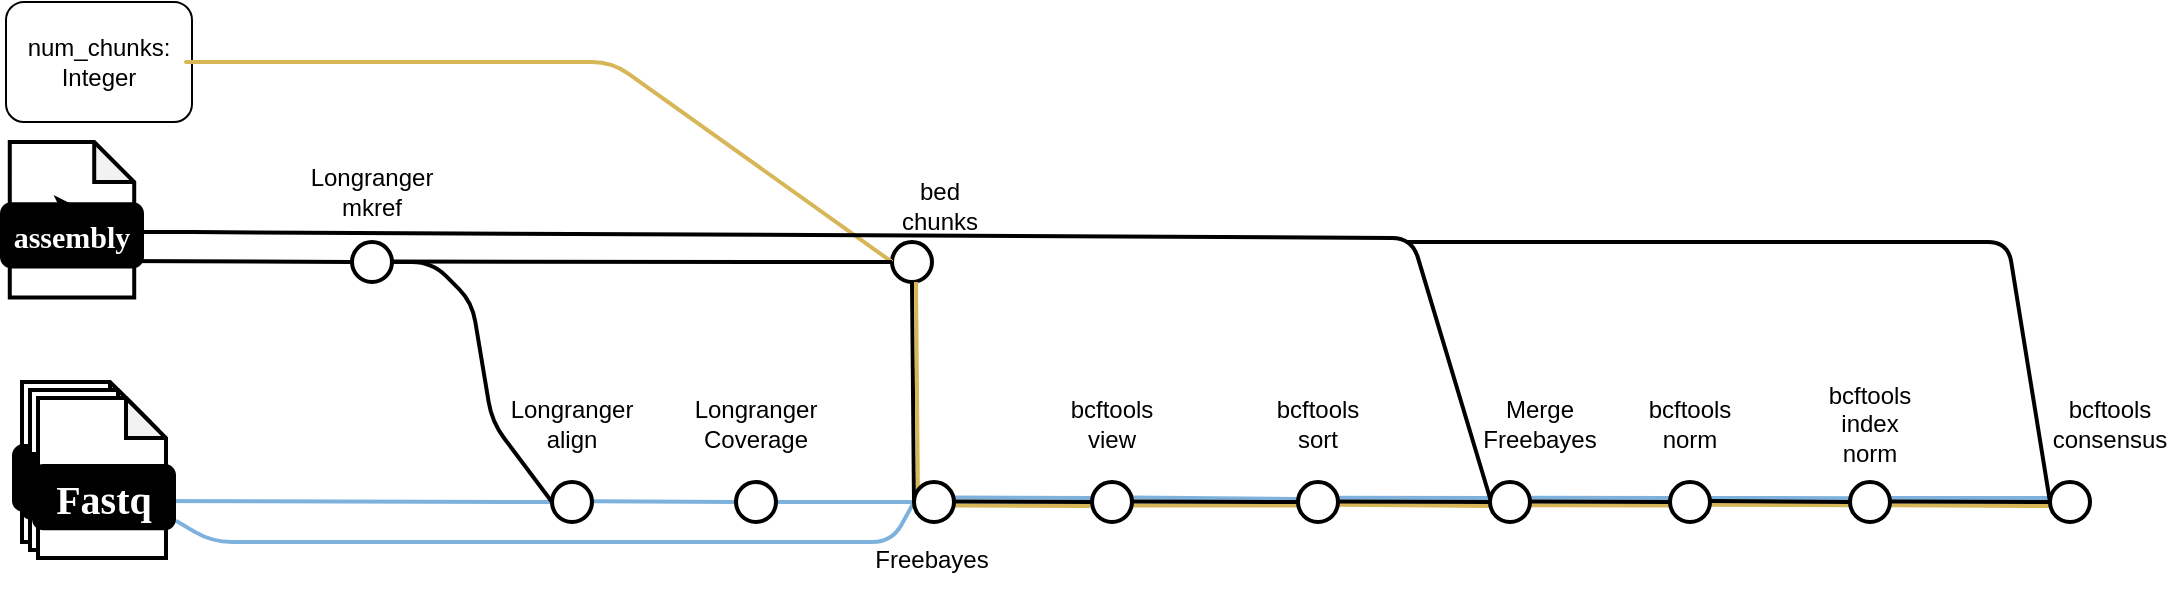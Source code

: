 <mxfile version="22.1.0" type="device">
  <diagram name="Page-1" id="LKggRnufle2iBSVUbj5W">
    <mxGraphModel dx="574" dy="319" grid="1" gridSize="10" guides="1" tooltips="1" connect="1" arrows="1" fold="1" page="1" pageScale="1" pageWidth="1169" pageHeight="827" math="0" shadow="0">
      <root>
        <mxCell id="0" />
        <mxCell id="1" parent="0" />
        <mxCell id="_naclbDdXiSRBYRvv2-q-4" value="" style="group;aspect=fixed;" vertex="1" connectable="0" parent="1">
          <mxGeometry x="181" y="250" width="80" height="88" as="geometry" />
        </mxCell>
        <mxCell id="_naclbDdXiSRBYRvv2-q-5" value="" style="shape=note;whiteSpace=wrap;html=1;backgroundOutline=1;darkOpacity=0.05;rounded=1;size=20;strokeWidth=2;" vertex="1" parent="_naclbDdXiSRBYRvv2-q-4">
          <mxGeometry x="4" width="64" height="80" as="geometry" />
        </mxCell>
        <mxCell id="_naclbDdXiSRBYRvv2-q-6" value="&lt;font data-font-src=&quot;https://fonts.googleapis.com/css?family=Maven+Pro&quot; face=&quot;Maven Pro&quot; color=&quot;#ffffff&quot;&gt;&lt;b&gt;&lt;font style=&quot;font-size: 20px;&quot;&gt;Fastq&lt;/font&gt;&lt;/b&gt;&lt;/font&gt;" style="rounded=1;whiteSpace=wrap;html=1;strokeWidth=2;fillColor=#000000;" vertex="1" parent="_naclbDdXiSRBYRvv2-q-4">
          <mxGeometry y="32" width="72" height="32" as="geometry" />
        </mxCell>
        <mxCell id="_naclbDdXiSRBYRvv2-q-7" value="" style="shape=note;whiteSpace=wrap;html=1;backgroundOutline=1;darkOpacity=0.05;rounded=1;size=20;strokeWidth=2;" vertex="1" parent="_naclbDdXiSRBYRvv2-q-4">
          <mxGeometry x="8" y="4" width="64" height="80" as="geometry" />
        </mxCell>
        <mxCell id="_naclbDdXiSRBYRvv2-q-8" value="&lt;font data-font-src=&quot;https://fonts.googleapis.com/css?family=Maven+Pro&quot; face=&quot;Maven Pro&quot; color=&quot;#ffffff&quot;&gt;&lt;b&gt;&lt;font style=&quot;font-size: 20px;&quot;&gt;Fastq&lt;/font&gt;&lt;/b&gt;&lt;/font&gt;" style="rounded=1;whiteSpace=wrap;html=1;strokeWidth=2;fillColor=#000000;" vertex="1" parent="_naclbDdXiSRBYRvv2-q-4">
          <mxGeometry x="4" y="36" width="72" height="32" as="geometry" />
        </mxCell>
        <mxCell id="_naclbDdXiSRBYRvv2-q-9" value="" style="shape=note;whiteSpace=wrap;html=1;backgroundOutline=1;darkOpacity=0.05;rounded=1;size=20;strokeWidth=2;" vertex="1" parent="_naclbDdXiSRBYRvv2-q-4">
          <mxGeometry x="12" y="8" width="64" height="80" as="geometry" />
        </mxCell>
        <mxCell id="_naclbDdXiSRBYRvv2-q-12" value="num_chunks: Integer" style="rounded=1;whiteSpace=wrap;html=1;" vertex="1" parent="1">
          <mxGeometry x="177" y="60" width="93" height="60" as="geometry" />
        </mxCell>
        <mxCell id="_naclbDdXiSRBYRvv2-q-13" value="" style="ellipse;whiteSpace=wrap;html=1;aspect=fixed;rounded=1;rotation=0;strokeWidth=2;" vertex="1" parent="1">
          <mxGeometry x="350" y="180" width="20" height="20" as="geometry" />
        </mxCell>
        <mxCell id="_naclbDdXiSRBYRvv2-q-15" value="" style="ellipse;whiteSpace=wrap;html=1;aspect=fixed;rounded=1;rotation=0;strokeWidth=2;" vertex="1" parent="1">
          <mxGeometry x="620" y="180" width="20" height="20" as="geometry" />
        </mxCell>
        <mxCell id="_naclbDdXiSRBYRvv2-q-16" value="Longranger mkref" style="text;html=1;strokeColor=none;fillColor=none;align=center;verticalAlign=middle;whiteSpace=wrap;rounded=0;" vertex="1" parent="1">
          <mxGeometry x="330" y="140" width="60" height="30" as="geometry" />
        </mxCell>
        <mxCell id="_naclbDdXiSRBYRvv2-q-17" value="Longranger align" style="text;html=1;strokeColor=none;fillColor=none;align=center;verticalAlign=middle;whiteSpace=wrap;rounded=0;" vertex="1" parent="1">
          <mxGeometry x="430" y="256" width="60" height="30" as="geometry" />
        </mxCell>
        <mxCell id="_naclbDdXiSRBYRvv2-q-19" value="bed chunks" style="text;html=1;strokeColor=none;fillColor=none;align=center;verticalAlign=middle;whiteSpace=wrap;rounded=0;" vertex="1" parent="1">
          <mxGeometry x="614" y="146" width="60" height="31" as="geometry" />
        </mxCell>
        <mxCell id="_naclbDdXiSRBYRvv2-q-25" value="Longranger Coverage" style="text;html=1;strokeColor=none;fillColor=none;align=center;verticalAlign=middle;whiteSpace=wrap;rounded=0;" vertex="1" parent="1">
          <mxGeometry x="522" y="256" width="60" height="30" as="geometry" />
        </mxCell>
        <mxCell id="_naclbDdXiSRBYRvv2-q-27" value="bcftools view" style="text;html=1;strokeColor=none;fillColor=none;align=center;verticalAlign=middle;whiteSpace=wrap;rounded=0;" vertex="1" parent="1">
          <mxGeometry x="700" y="256" width="60" height="30" as="geometry" />
        </mxCell>
        <mxCell id="_naclbDdXiSRBYRvv2-q-29" value="bcftools sort" style="text;html=1;strokeColor=none;fillColor=none;align=center;verticalAlign=middle;whiteSpace=wrap;rounded=0;" vertex="1" parent="1">
          <mxGeometry x="803" y="256" width="60" height="30" as="geometry" />
        </mxCell>
        <mxCell id="_naclbDdXiSRBYRvv2-q-31" value="Merge Freebayes" style="text;html=1;strokeColor=none;fillColor=none;align=center;verticalAlign=middle;whiteSpace=wrap;rounded=0;" vertex="1" parent="1">
          <mxGeometry x="914" y="256" width="60" height="30" as="geometry" />
        </mxCell>
        <mxCell id="_naclbDdXiSRBYRvv2-q-33" value="bcftools norm" style="text;html=1;strokeColor=none;fillColor=none;align=center;verticalAlign=middle;whiteSpace=wrap;rounded=0;" vertex="1" parent="1">
          <mxGeometry x="989" y="256" width="60" height="30" as="geometry" />
        </mxCell>
        <mxCell id="_naclbDdXiSRBYRvv2-q-35" value="bcftools index norm" style="text;html=1;strokeColor=none;fillColor=none;align=center;verticalAlign=middle;whiteSpace=wrap;rounded=0;" vertex="1" parent="1">
          <mxGeometry x="1079" y="256" width="60" height="30" as="geometry" />
        </mxCell>
        <mxCell id="_naclbDdXiSRBYRvv2-q-37" value="bcftools consensus" style="text;html=1;strokeColor=none;fillColor=none;align=center;verticalAlign=middle;whiteSpace=wrap;rounded=0;" vertex="1" parent="1">
          <mxGeometry x="1199" y="256" width="60" height="30" as="geometry" />
        </mxCell>
        <mxCell id="_naclbDdXiSRBYRvv2-q-41" value="" style="endArrow=none;html=1;rounded=1;strokeWidth=2;entryX=0;entryY=0.5;entryDx=0;entryDy=0;" edge="1" parent="1" target="_naclbDdXiSRBYRvv2-q-13">
          <mxGeometry width="50" height="50" relative="1" as="geometry">
            <mxPoint x="230" y="189.5" as="sourcePoint" />
            <mxPoint x="270" y="189.5" as="targetPoint" />
          </mxGeometry>
        </mxCell>
        <mxCell id="_naclbDdXiSRBYRvv2-q-42" value="" style="endArrow=none;html=1;rounded=1;strokeWidth=2;strokeColor=#7EB2DD;entryX=0;entryY=0.5;entryDx=0;entryDy=0;" edge="1" parent="1">
          <mxGeometry width="50" height="50" relative="1" as="geometry">
            <mxPoint x="240" y="309.5" as="sourcePoint" />
            <mxPoint x="450" y="310" as="targetPoint" />
          </mxGeometry>
        </mxCell>
        <mxCell id="_naclbDdXiSRBYRvv2-q-43" value="" style="endArrow=none;html=1;rounded=1;strokeWidth=2;strokeColor=#7EB2DD;entryX=0;entryY=0.5;entryDx=0;entryDy=0;" edge="1" parent="1">
          <mxGeometry width="50" height="50" relative="1" as="geometry">
            <mxPoint x="470" y="309.68" as="sourcePoint" />
            <mxPoint x="542.0" y="310" as="targetPoint" />
          </mxGeometry>
        </mxCell>
        <mxCell id="_naclbDdXiSRBYRvv2-q-44" value="" style="endArrow=none;html=1;rounded=1;strokeWidth=2;entryX=0;entryY=0.5;entryDx=0;entryDy=0;" edge="1" parent="1">
          <mxGeometry width="50" height="50" relative="1" as="geometry">
            <mxPoint x="370" y="190" as="sourcePoint" />
            <mxPoint x="450" y="310" as="targetPoint" />
            <Array as="points">
              <mxPoint x="390" y="190" />
              <mxPoint x="410" y="210" />
              <mxPoint x="420" y="270" />
            </Array>
          </mxGeometry>
        </mxCell>
        <mxCell id="_naclbDdXiSRBYRvv2-q-46" value="" style="ellipse;whiteSpace=wrap;html=1;aspect=fixed;rounded=1;rotation=0;strokeWidth=2;" vertex="1" parent="1">
          <mxGeometry x="450" y="300" width="20" height="20" as="geometry" />
        </mxCell>
        <mxCell id="_naclbDdXiSRBYRvv2-q-48" value="Freebayes" style="text;html=1;strokeColor=none;fillColor=none;align=center;verticalAlign=middle;whiteSpace=wrap;rounded=0;" vertex="1" parent="1">
          <mxGeometry x="610" y="324" width="60" height="30" as="geometry" />
        </mxCell>
        <mxCell id="_naclbDdXiSRBYRvv2-q-52" value="" style="endArrow=none;html=1;rounded=1;strokeWidth=2;entryX=0;entryY=0.5;entryDx=0;entryDy=0;fillColor=#fff2cc;strokeColor=#d6b656;" edge="1" parent="1" target="_naclbDdXiSRBYRvv2-q-15">
          <mxGeometry width="50" height="50" relative="1" as="geometry">
            <mxPoint x="270" y="90" as="sourcePoint" />
            <mxPoint x="630" y="190" as="targetPoint" />
            <Array as="points">
              <mxPoint x="265" y="90" />
              <mxPoint x="480" y="90" />
            </Array>
          </mxGeometry>
        </mxCell>
        <mxCell id="_naclbDdXiSRBYRvv2-q-53" value="" style="endArrow=none;html=1;rounded=1;strokeWidth=2;entryX=0;entryY=0.5;entryDx=0;entryDy=0;" edge="1" parent="1" target="_naclbDdXiSRBYRvv2-q-15">
          <mxGeometry width="50" height="50" relative="1" as="geometry">
            <mxPoint x="370" y="189.76" as="sourcePoint" />
            <mxPoint x="410" y="189.76" as="targetPoint" />
          </mxGeometry>
        </mxCell>
        <mxCell id="_naclbDdXiSRBYRvv2-q-54" value="" style="endArrow=none;html=1;rounded=1;strokeWidth=2;exitX=0.5;exitY=1;exitDx=0;exitDy=0;entryX=0;entryY=0.5;entryDx=0;entryDy=0;" edge="1" parent="1" source="_naclbDdXiSRBYRvv2-q-15">
          <mxGeometry width="50" height="50" relative="1" as="geometry">
            <mxPoint x="630" y="250" as="sourcePoint" />
            <mxPoint x="631.0" y="310" as="targetPoint" />
          </mxGeometry>
        </mxCell>
        <mxCell id="_naclbDdXiSRBYRvv2-q-55" value="" style="endArrow=none;html=1;rounded=1;strokeWidth=2;strokeColor=#7EB2DD;entryX=0;entryY=0.5;entryDx=0;entryDy=0;exitX=1;exitY=0.5;exitDx=0;exitDy=0;" edge="1" parent="1">
          <mxGeometry width="50" height="50" relative="1" as="geometry">
            <mxPoint x="562.0" y="310" as="sourcePoint" />
            <mxPoint x="634.0" y="310" as="targetPoint" />
          </mxGeometry>
        </mxCell>
        <mxCell id="_naclbDdXiSRBYRvv2-q-56" value="" style="endArrow=none;html=1;rounded=1;strokeWidth=2;exitX=0;exitY=0.5;exitDx=0;exitDy=0;strokeColor=#7EB2DD;entryX=1.014;entryY=0.881;entryDx=0;entryDy=0;entryPerimeter=0;" edge="1" parent="1" target="_naclbDdXiSRBYRvv2-q-59">
          <mxGeometry width="50" height="50" relative="1" as="geometry">
            <mxPoint x="631.0" y="310" as="sourcePoint" />
            <mxPoint x="240" y="310" as="targetPoint" />
            <Array as="points">
              <mxPoint x="620" y="330" />
              <mxPoint x="280" y="330" />
            </Array>
          </mxGeometry>
        </mxCell>
        <mxCell id="_naclbDdXiSRBYRvv2-q-59" value="&lt;font data-font-src=&quot;https://fonts.googleapis.com/css?family=Maven+Pro&quot; face=&quot;Maven Pro&quot; color=&quot;#ffffff&quot;&gt;&lt;b&gt;&lt;font style=&quot;font-size: 20px;&quot;&gt;Fastq&lt;/font&gt;&lt;/b&gt;&lt;/font&gt;" style="rounded=1;whiteSpace=wrap;html=1;strokeWidth=2;fillColor=#000000;aspect=fixed;" vertex="1" parent="1">
          <mxGeometry x="191" y="292" width="70" height="31.11" as="geometry" />
        </mxCell>
        <mxCell id="_naclbDdXiSRBYRvv2-q-60" value="" style="group;aspect=fixed;" vertex="1" connectable="0" parent="1">
          <mxGeometry x="175" y="130" width="70" height="77.78" as="geometry" />
        </mxCell>
        <mxCell id="_naclbDdXiSRBYRvv2-q-61" value="" style="shape=note;whiteSpace=wrap;html=1;backgroundOutline=1;darkOpacity=0.05;rounded=1;size=20;strokeWidth=2;" vertex="1" parent="_naclbDdXiSRBYRvv2-q-60">
          <mxGeometry x="3.889" width="62.222" height="77.78" as="geometry" />
        </mxCell>
        <mxCell id="_naclbDdXiSRBYRvv2-q-62" value="&lt;font size=&quot;1&quot; face=&quot;Maven Pro&quot; color=&quot;#ffffff&quot;&gt;&lt;b style=&quot;font-size: 15px;&quot;&gt;assembly&lt;/b&gt;&lt;/font&gt;" style="rounded=1;whiteSpace=wrap;html=1;strokeWidth=2;fillColor=#000000;" vertex="1" parent="_naclbDdXiSRBYRvv2-q-60">
          <mxGeometry y="31.112" width="70" height="31.112" as="geometry" />
        </mxCell>
        <mxCell id="_naclbDdXiSRBYRvv2-q-115" style="edgeStyle=orthogonalEdgeStyle;rounded=0;orthogonalLoop=1;jettySize=auto;html=1;exitX=0.25;exitY=0;exitDx=0;exitDy=0;entryX=0.5;entryY=0;entryDx=0;entryDy=0;" edge="1" parent="_naclbDdXiSRBYRvv2-q-60" source="_naclbDdXiSRBYRvv2-q-62" target="_naclbDdXiSRBYRvv2-q-62">
          <mxGeometry relative="1" as="geometry" />
        </mxCell>
        <mxCell id="_naclbDdXiSRBYRvv2-q-75" value="" style="endArrow=none;html=1;rounded=1;strokeWidth=2;strokeColor=#7EB2DD;exitX=1;exitY=0.5;exitDx=0;exitDy=0;entryX=0.007;entryY=0.423;entryDx=0;entryDy=0;entryPerimeter=0;" edge="1" parent="1">
          <mxGeometry width="50" height="50" relative="1" as="geometry">
            <mxPoint x="740" y="307.77" as="sourcePoint" />
            <mxPoint x="823.14" y="308.46" as="targetPoint" />
          </mxGeometry>
        </mxCell>
        <mxCell id="_naclbDdXiSRBYRvv2-q-76" value="" style="endArrow=none;html=1;rounded=1;strokeWidth=2;strokeColor=#7EB2DD;exitX=1;exitY=0.5;exitDx=0;exitDy=0;" edge="1" parent="1">
          <mxGeometry width="50" height="50" relative="1" as="geometry">
            <mxPoint x="842" y="307.88" as="sourcePoint" />
            <mxPoint x="920" y="308" as="targetPoint" />
          </mxGeometry>
        </mxCell>
        <mxCell id="_naclbDdXiSRBYRvv2-q-77" value="" style="endArrow=none;html=1;rounded=1;strokeWidth=2;strokeColor=#7EB2DD;exitX=1;exitY=0.5;exitDx=0;exitDy=0;" edge="1" parent="1">
          <mxGeometry width="50" height="50" relative="1" as="geometry">
            <mxPoint x="938" y="307.92" as="sourcePoint" />
            <mxPoint x="1010" y="308" as="targetPoint" />
          </mxGeometry>
        </mxCell>
        <mxCell id="_naclbDdXiSRBYRvv2-q-78" value="" style="endArrow=none;html=1;rounded=1;strokeWidth=2;strokeColor=#7EB2DD;exitX=1;exitY=0.5;exitDx=0;exitDy=0;" edge="1" parent="1">
          <mxGeometry width="50" height="50" relative="1" as="geometry">
            <mxPoint x="1029" y="308" as="sourcePoint" />
            <mxPoint x="1101" y="308.08" as="targetPoint" />
          </mxGeometry>
        </mxCell>
        <mxCell id="_naclbDdXiSRBYRvv2-q-79" value="" style="endArrow=none;html=1;rounded=1;strokeWidth=2;strokeColor=#7EB2DD;exitX=1;exitY=0.5;exitDx=0;exitDy=0;entryX=0.024;entryY=0.4;entryDx=0;entryDy=0;entryPerimeter=0;" edge="1" parent="1">
          <mxGeometry width="50" height="50" relative="1" as="geometry">
            <mxPoint x="1119" y="308" as="sourcePoint" />
            <mxPoint x="1199.48" y="308" as="targetPoint" />
          </mxGeometry>
        </mxCell>
        <mxCell id="_naclbDdXiSRBYRvv2-q-81" value="" style="endArrow=none;html=1;rounded=1;strokeWidth=2;entryX=0;entryY=0.5;entryDx=0;entryDy=0;" edge="1" parent="1">
          <mxGeometry width="50" height="50" relative="1" as="geometry">
            <mxPoint x="877" y="180" as="sourcePoint" />
            <mxPoint x="1199.0" y="310" as="targetPoint" />
            <Array as="points">
              <mxPoint x="1178" y="180" />
            </Array>
          </mxGeometry>
        </mxCell>
        <mxCell id="_naclbDdXiSRBYRvv2-q-88" value="" style="ellipse;whiteSpace=wrap;html=1;aspect=fixed;rounded=1;rotation=0;strokeWidth=2;" vertex="1" parent="1">
          <mxGeometry x="542" y="300" width="20" height="20" as="geometry" />
        </mxCell>
        <mxCell id="_naclbDdXiSRBYRvv2-q-91" value="" style="endArrow=none;html=1;rounded=1;strokeWidth=2;strokeColor=#d6b656;exitX=1;exitY=0.5;exitDx=0;exitDy=0;fillColor=#fff2cc;" edge="1" parent="1">
          <mxGeometry width="50" height="50" relative="1" as="geometry">
            <mxPoint x="650" y="311.77" as="sourcePoint" />
            <mxPoint x="719" y="312" as="targetPoint" />
          </mxGeometry>
        </mxCell>
        <mxCell id="_naclbDdXiSRBYRvv2-q-93" value="" style="endArrow=none;html=1;rounded=1;strokeWidth=2;strokeColor=#d6b656;exitX=1;exitY=0.5;exitDx=0;exitDy=0;entryX=0.047;entryY=0.59;entryDx=0;entryDy=0;entryPerimeter=0;fillColor=#fff2cc;" edge="1" parent="1">
          <mxGeometry width="50" height="50" relative="1" as="geometry">
            <mxPoint x="740" y="311.77" as="sourcePoint" />
            <mxPoint x="823.94" y="311.8" as="targetPoint" />
          </mxGeometry>
        </mxCell>
        <mxCell id="_naclbDdXiSRBYRvv2-q-94" value="" style="endArrow=none;html=1;rounded=1;strokeWidth=2;strokeColor=#d6b656;exitX=0.981;exitY=0.569;exitDx=0;exitDy=0;exitPerimeter=0;fillColor=#fff2cc;" edge="1" parent="1">
          <mxGeometry width="50" height="50" relative="1" as="geometry">
            <mxPoint x="842.62" y="311.38" as="sourcePoint" />
            <mxPoint x="920" y="312" as="targetPoint" />
          </mxGeometry>
        </mxCell>
        <mxCell id="_naclbDdXiSRBYRvv2-q-95" value="" style="endArrow=none;html=1;rounded=1;strokeWidth=2;strokeColor=#d6b656;exitX=1.006;exitY=0.582;exitDx=0;exitDy=0;exitPerimeter=0;entryX=0.029;entryY=0.588;entryDx=0;entryDy=0;entryPerimeter=0;fillColor=#fff2cc;" edge="1" parent="1">
          <mxGeometry width="50" height="50" relative="1" as="geometry">
            <mxPoint x="939.12" y="311.64" as="sourcePoint" />
            <mxPoint x="1009.58" y="311.76" as="targetPoint" />
          </mxGeometry>
        </mxCell>
        <mxCell id="_naclbDdXiSRBYRvv2-q-96" value="" style="endArrow=none;html=1;rounded=1;strokeWidth=2;strokeColor=#d6b656;exitX=0.988;exitY=0.571;exitDx=0;exitDy=0;entryX=0.018;entryY=0.582;entryDx=0;entryDy=0;entryPerimeter=0;exitPerimeter=0;fillColor=#fff2cc;" edge="1" parent="1">
          <mxGeometry width="50" height="50" relative="1" as="geometry">
            <mxPoint x="1028.76" y="311.42" as="sourcePoint" />
            <mxPoint x="1099.36" y="311.64" as="targetPoint" />
          </mxGeometry>
        </mxCell>
        <mxCell id="_naclbDdXiSRBYRvv2-q-97" value="" style="endArrow=none;html=1;rounded=1;strokeWidth=2;strokeColor=#d6b656;exitX=0.971;exitY=0.582;exitDx=0;exitDy=0;entryX=0.024;entryY=0.4;entryDx=0;entryDy=0;entryPerimeter=0;exitPerimeter=0;fillColor=#fff2cc;" edge="1" parent="1">
          <mxGeometry width="50" height="50" relative="1" as="geometry">
            <mxPoint x="1118.42" y="311.64" as="sourcePoint" />
            <mxPoint x="1199.48" y="312" as="targetPoint" />
          </mxGeometry>
        </mxCell>
        <mxCell id="_naclbDdXiSRBYRvv2-q-98" value="" style="endArrow=none;html=1;rounded=1;strokeWidth=2;entryX=0;entryY=0.5;entryDx=0;entryDy=0;" edge="1" parent="1">
          <mxGeometry width="50" height="50" relative="1" as="geometry">
            <mxPoint x="1119" y="309.78" as="sourcePoint" />
            <mxPoint x="1199.0" y="310" as="targetPoint" />
          </mxGeometry>
        </mxCell>
        <mxCell id="_naclbDdXiSRBYRvv2-q-99" value="" style="endArrow=none;html=1;rounded=1;strokeWidth=2;entryX=0;entryY=0.5;entryDx=0;entryDy=0;" edge="1" parent="1">
          <mxGeometry width="50" height="50" relative="1" as="geometry">
            <mxPoint x="1029" y="309.55" as="sourcePoint" />
            <mxPoint x="1099" y="310" as="targetPoint" />
          </mxGeometry>
        </mxCell>
        <mxCell id="_naclbDdXiSRBYRvv2-q-100" value="" style="endArrow=none;html=1;rounded=1;strokeWidth=2;entryX=0;entryY=0.5;entryDx=0;entryDy=0;" edge="1" parent="1">
          <mxGeometry width="50" height="50" relative="1" as="geometry">
            <mxPoint x="939" y="309.7" as="sourcePoint" />
            <mxPoint x="1009" y="310" as="targetPoint" />
          </mxGeometry>
        </mxCell>
        <mxCell id="_naclbDdXiSRBYRvv2-q-101" value="" style="endArrow=none;html=1;rounded=1;strokeWidth=2;entryX=0;entryY=0.5;entryDx=0;entryDy=0;" edge="1" parent="1">
          <mxGeometry width="50" height="50" relative="1" as="geometry">
            <mxPoint x="843" y="309.7" as="sourcePoint" />
            <mxPoint x="919" y="310" as="targetPoint" />
          </mxGeometry>
        </mxCell>
        <mxCell id="_naclbDdXiSRBYRvv2-q-102" value="" style="endArrow=none;html=1;rounded=1;strokeWidth=2;entryX=0;entryY=0.5;entryDx=0;entryDy=0;" edge="1" parent="1">
          <mxGeometry width="50" height="50" relative="1" as="geometry">
            <mxPoint x="740" y="309.7" as="sourcePoint" />
            <mxPoint x="823" y="310" as="targetPoint" />
          </mxGeometry>
        </mxCell>
        <mxCell id="_naclbDdXiSRBYRvv2-q-103" value="" style="endArrow=none;html=1;rounded=1;strokeWidth=2;strokeColor=#7EB2DD;exitX=1;exitY=0.5;exitDx=0;exitDy=0;" edge="1" parent="1">
          <mxGeometry width="50" height="50" relative="1" as="geometry">
            <mxPoint x="651" y="307.77" as="sourcePoint" />
            <mxPoint x="720" y="308" as="targetPoint" />
          </mxGeometry>
        </mxCell>
        <mxCell id="_naclbDdXiSRBYRvv2-q-104" value="" style="endArrow=none;html=1;rounded=1;strokeWidth=2;entryX=0;entryY=0.5;entryDx=0;entryDy=0;" edge="1" parent="1">
          <mxGeometry width="50" height="50" relative="1" as="geometry">
            <mxPoint x="650" y="309.7" as="sourcePoint" />
            <mxPoint x="720" y="310" as="targetPoint" />
          </mxGeometry>
        </mxCell>
        <mxCell id="_naclbDdXiSRBYRvv2-q-105" value="" style="endArrow=none;html=1;rounded=1;strokeWidth=2;exitX=0.5;exitY=1;exitDx=0;exitDy=0;entryX=0;entryY=0.5;entryDx=0;entryDy=0;strokeColor=#d6b656;fillColor=#fff2cc;" edge="1" parent="1">
          <mxGeometry width="50" height="50" relative="1" as="geometry">
            <mxPoint x="632" y="200" as="sourcePoint" />
            <mxPoint x="633.0" y="310" as="targetPoint" />
          </mxGeometry>
        </mxCell>
        <mxCell id="_naclbDdXiSRBYRvv2-q-107" value="" style="endArrow=none;html=1;rounded=1;strokeWidth=2;entryX=0;entryY=0.5;entryDx=0;entryDy=0;" edge="1" parent="1">
          <mxGeometry width="50" height="50" relative="1" as="geometry">
            <mxPoint x="240" y="175" as="sourcePoint" />
            <mxPoint x="919" y="308" as="targetPoint" />
            <Array as="points">
              <mxPoint x="260" y="175" />
              <mxPoint x="880" y="178" />
            </Array>
          </mxGeometry>
        </mxCell>
        <mxCell id="_naclbDdXiSRBYRvv2-q-108" value="" style="ellipse;whiteSpace=wrap;html=1;aspect=fixed;rounded=1;rotation=0;strokeWidth=2;" vertex="1" parent="1">
          <mxGeometry x="631" y="300" width="20" height="20" as="geometry" />
        </mxCell>
        <mxCell id="_naclbDdXiSRBYRvv2-q-109" value="" style="ellipse;whiteSpace=wrap;html=1;aspect=fixed;rounded=1;rotation=0;strokeWidth=2;" vertex="1" parent="1">
          <mxGeometry x="720" y="300" width="20" height="20" as="geometry" />
        </mxCell>
        <mxCell id="_naclbDdXiSRBYRvv2-q-110" value="" style="ellipse;whiteSpace=wrap;html=1;aspect=fixed;rounded=1;rotation=0;strokeWidth=2;" vertex="1" parent="1">
          <mxGeometry x="823" y="300" width="20" height="20" as="geometry" />
        </mxCell>
        <mxCell id="_naclbDdXiSRBYRvv2-q-111" value="" style="ellipse;whiteSpace=wrap;html=1;aspect=fixed;rounded=1;rotation=0;strokeWidth=2;" vertex="1" parent="1">
          <mxGeometry x="919" y="300" width="20" height="20" as="geometry" />
        </mxCell>
        <mxCell id="_naclbDdXiSRBYRvv2-q-112" value="" style="ellipse;whiteSpace=wrap;html=1;aspect=fixed;rounded=1;rotation=0;strokeWidth=2;" vertex="1" parent="1">
          <mxGeometry x="1009" y="300" width="20" height="20" as="geometry" />
        </mxCell>
        <mxCell id="_naclbDdXiSRBYRvv2-q-113" value="" style="ellipse;whiteSpace=wrap;html=1;aspect=fixed;rounded=1;rotation=0;strokeWidth=2;" vertex="1" parent="1">
          <mxGeometry x="1099" y="300" width="20" height="20" as="geometry" />
        </mxCell>
        <mxCell id="_naclbDdXiSRBYRvv2-q-114" value="" style="ellipse;whiteSpace=wrap;html=1;aspect=fixed;rounded=1;rotation=0;strokeWidth=2;" vertex="1" parent="1">
          <mxGeometry x="1199" y="300" width="20" height="20" as="geometry" />
        </mxCell>
      </root>
    </mxGraphModel>
  </diagram>
</mxfile>

